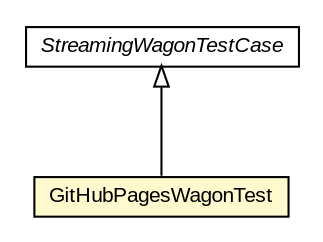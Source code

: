 #!/usr/local/bin/dot
#
# Class diagram 
# Generated by UMLGraph version R5_6-24-gf6e263 (http://www.umlgraph.org/)
#

digraph G {
	edge [fontname="arial",fontsize=10,labelfontname="arial",labelfontsize=10];
	node [fontname="arial",fontsize=10,shape=plaintext];
	nodesep=0.25;
	ranksep=0.5;
	// net.trajano.wagon.git.test.GitHubPagesWagonTest
	c23 [label=<<table title="net.trajano.wagon.git.test.GitHubPagesWagonTest" border="0" cellborder="1" cellspacing="0" cellpadding="2" port="p" bgcolor="lemonChiffon" href="./GitHubPagesWagonTest.html">
		<tr><td><table border="0" cellspacing="0" cellpadding="1">
<tr><td align="center" balign="center"> GitHubPagesWagonTest </td></tr>
		</table></td></tr>
		</table>>, URL="./GitHubPagesWagonTest.html", fontname="arial", fontcolor="black", fontsize=10.0];
	//net.trajano.wagon.git.test.GitHubPagesWagonTest extends org.apache.maven.wagon.StreamingWagonTestCase
	c26:p -> c23:p [dir=back,arrowtail=empty];
	// org.apache.maven.wagon.StreamingWagonTestCase
	c26 [label=<<table title="org.apache.maven.wagon.StreamingWagonTestCase" border="0" cellborder="1" cellspacing="0" cellpadding="2" port="p">
		<tr><td><table border="0" cellspacing="0" cellpadding="1">
<tr><td align="center" balign="center"><font face="arial italic"> StreamingWagonTestCase </font></td></tr>
		</table></td></tr>
		</table>>, URL="null", fontname="arial", fontcolor="black", fontsize=10.0];
}

